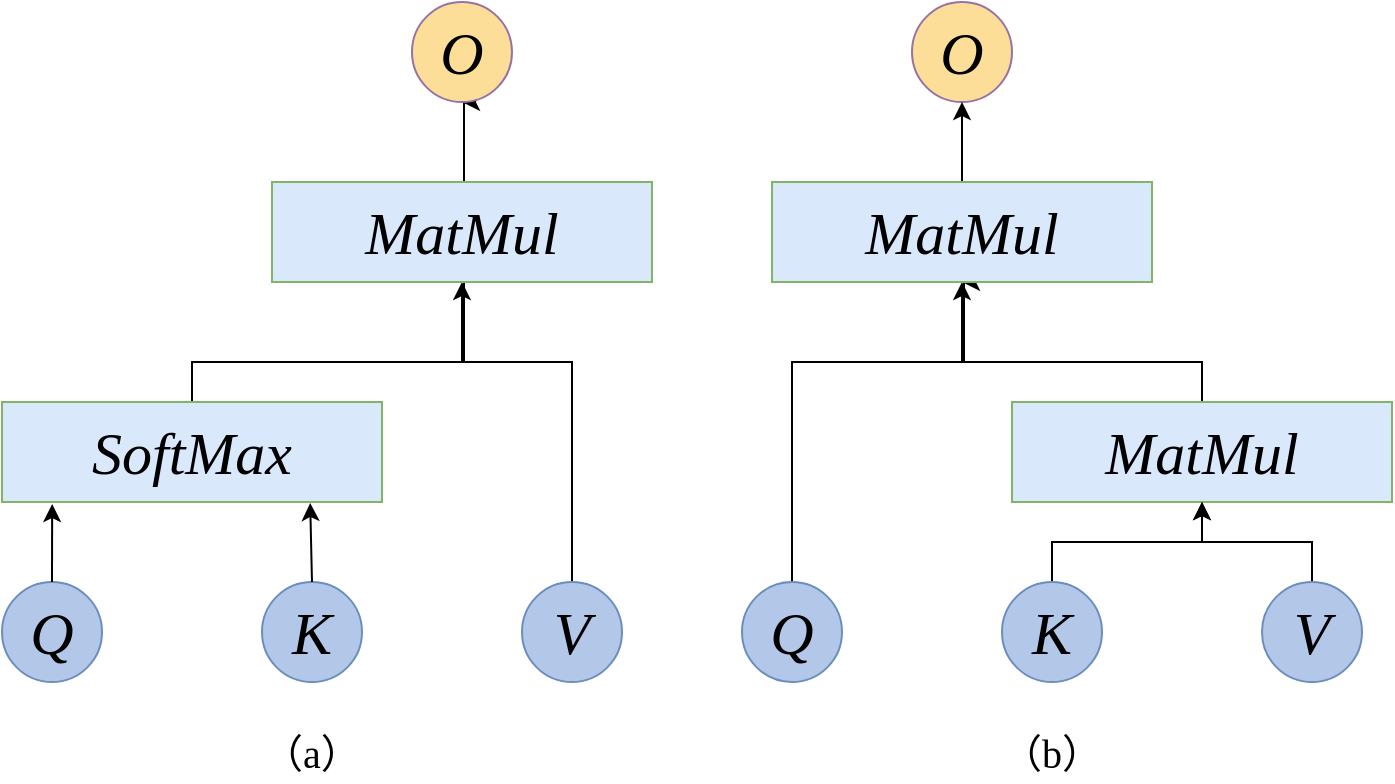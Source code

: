 <mxfile version="26.2.13">
  <diagram name="第 1 页" id="LDY6bGOpKqUVbtN2Xwsf">
    <mxGraphModel dx="1428" dy="766" grid="1" gridSize="10" guides="1" tooltips="1" connect="1" arrows="1" fold="1" page="1" pageScale="1" pageWidth="827" pageHeight="1169" math="0" shadow="0">
      <root>
        <mxCell id="0" />
        <mxCell id="1" parent="0" />
        <mxCell id="5o9evlOY7vxnB9uBkV90-20" style="edgeStyle=orthogonalEdgeStyle;rounded=0;orthogonalLoop=1;jettySize=auto;html=1;exitX=0.5;exitY=0;exitDx=0;exitDy=0;entryX=0.5;entryY=1;entryDx=0;entryDy=0;" edge="1" parent="1" source="5o9evlOY7vxnB9uBkV90-2" target="5o9evlOY7vxnB9uBkV90-19">
          <mxGeometry relative="1" as="geometry">
            <Array as="points">
              <mxPoint x="95" y="180" />
              <mxPoint x="230" y="180" />
            </Array>
          </mxGeometry>
        </mxCell>
        <mxCell id="5o9evlOY7vxnB9uBkV90-2" value="SoftMax" style="rounded=0;whiteSpace=wrap;html=1;fontFamily=Times New Roman;fontSize=30;fontStyle=2;fillColor=#dae8fc;strokeColor=#82b366;" vertex="1" parent="1">
          <mxGeometry y="200" width="190" height="50" as="geometry" />
        </mxCell>
        <mxCell id="5o9evlOY7vxnB9uBkV90-4" value="&lt;i&gt;Q&lt;/i&gt;" style="ellipse;whiteSpace=wrap;html=1;aspect=fixed;fontFamily=Times New Roman;fontSize=30;fillColor=#b3c7e9;strokeColor=#6c8ebf;" vertex="1" parent="1">
          <mxGeometry y="290" width="50" height="50" as="geometry" />
        </mxCell>
        <mxCell id="5o9evlOY7vxnB9uBkV90-6" value="&lt;i&gt;K&lt;/i&gt;" style="ellipse;whiteSpace=wrap;html=1;aspect=fixed;fontFamily=Times New Roman;fontSize=30;fillColor=#B3C7E9;strokeColor=#6c8ebf;" vertex="1" parent="1">
          <mxGeometry x="130" y="290" width="50" height="50" as="geometry" />
        </mxCell>
        <mxCell id="5o9evlOY7vxnB9uBkV90-21" style="edgeStyle=orthogonalEdgeStyle;rounded=0;orthogonalLoop=1;jettySize=auto;html=1;exitX=0.5;exitY=0;exitDx=0;exitDy=0;" edge="1" parent="1" source="5o9evlOY7vxnB9uBkV90-8">
          <mxGeometry relative="1" as="geometry">
            <mxPoint x="230" y="50" as="targetPoint" />
            <Array as="points">
              <mxPoint x="285" y="180" />
              <mxPoint x="231" y="180" />
            </Array>
          </mxGeometry>
        </mxCell>
        <mxCell id="5o9evlOY7vxnB9uBkV90-8" value="&lt;i&gt;V&lt;/i&gt;" style="ellipse;whiteSpace=wrap;html=1;aspect=fixed;fontFamily=Times New Roman;fontSize=30;fillColor=#B3C7E9;strokeColor=#6c8ebf;" vertex="1" parent="1">
          <mxGeometry x="260" y="290" width="50" height="50" as="geometry" />
        </mxCell>
        <mxCell id="5o9evlOY7vxnB9uBkV90-15" value="&lt;i&gt;O&lt;/i&gt;" style="ellipse;whiteSpace=wrap;html=1;aspect=fixed;fontFamily=Times New Roman;fontSize=30;fillColor=#fdde98;strokeColor=#9673a6;" vertex="1" parent="1">
          <mxGeometry x="205" width="50" height="50" as="geometry" />
        </mxCell>
        <mxCell id="5o9evlOY7vxnB9uBkV90-18" value="&lt;span style=&quot;font-style: normal;&quot;&gt;（a）&lt;/span&gt;" style="text;html=1;align=center;verticalAlign=middle;whiteSpace=wrap;rounded=0;fontFamily=Times New Roman;fontSize=20;fontStyle=2" vertex="1" parent="1">
          <mxGeometry x="125" y="360" width="60" height="30" as="geometry" />
        </mxCell>
        <mxCell id="5o9evlOY7vxnB9uBkV90-19" value="MatMul" style="rounded=0;whiteSpace=wrap;html=1;fontFamily=Times New Roman;fontSize=30;fontStyle=2;fillColor=#dae8fc;strokeColor=#82b366;" vertex="1" parent="1">
          <mxGeometry x="135" y="90" width="190" height="50" as="geometry" />
        </mxCell>
        <mxCell id="5o9evlOY7vxnB9uBkV90-22" style="edgeStyle=orthogonalEdgeStyle;rounded=0;orthogonalLoop=1;jettySize=auto;html=1;exitX=0.5;exitY=0;exitDx=0;exitDy=0;entryX=0.132;entryY=1.02;entryDx=0;entryDy=0;entryPerimeter=0;" edge="1" parent="1" source="5o9evlOY7vxnB9uBkV90-4" target="5o9evlOY7vxnB9uBkV90-2">
          <mxGeometry relative="1" as="geometry" />
        </mxCell>
        <mxCell id="5o9evlOY7vxnB9uBkV90-23" style="edgeStyle=orthogonalEdgeStyle;rounded=0;orthogonalLoop=1;jettySize=auto;html=1;exitX=0.5;exitY=0;exitDx=0;exitDy=0;entryX=0.811;entryY=1.01;entryDx=0;entryDy=0;entryPerimeter=0;" edge="1" parent="1" source="5o9evlOY7vxnB9uBkV90-6" target="5o9evlOY7vxnB9uBkV90-2">
          <mxGeometry relative="1" as="geometry" />
        </mxCell>
        <mxCell id="5o9evlOY7vxnB9uBkV90-39" style="edgeStyle=orthogonalEdgeStyle;rounded=0;orthogonalLoop=1;jettySize=auto;html=1;exitX=0.5;exitY=0;exitDx=0;exitDy=0;" edge="1" parent="1" source="5o9evlOY7vxnB9uBkV90-26">
          <mxGeometry relative="1" as="geometry">
            <mxPoint x="480" y="140" as="targetPoint" />
            <Array as="points">
              <mxPoint x="600" y="180" />
              <mxPoint x="481" y="180" />
            </Array>
          </mxGeometry>
        </mxCell>
        <mxCell id="5o9evlOY7vxnB9uBkV90-26" value="MatMul" style="rounded=0;whiteSpace=wrap;html=1;fontFamily=Times New Roman;fontSize=30;fontStyle=2;fillColor=#dae8fc;strokeColor=#82b366;" vertex="1" parent="1">
          <mxGeometry x="505" y="200" width="190" height="50" as="geometry" />
        </mxCell>
        <mxCell id="5o9evlOY7vxnB9uBkV90-38" style="edgeStyle=orthogonalEdgeStyle;rounded=0;orthogonalLoop=1;jettySize=auto;html=1;exitX=0.5;exitY=0;exitDx=0;exitDy=0;entryX=0.5;entryY=1;entryDx=0;entryDy=0;" edge="1" parent="1" source="5o9evlOY7vxnB9uBkV90-27" target="5o9evlOY7vxnB9uBkV90-33">
          <mxGeometry relative="1" as="geometry">
            <Array as="points">
              <mxPoint x="395" y="180" />
              <mxPoint x="480" y="180" />
            </Array>
          </mxGeometry>
        </mxCell>
        <mxCell id="5o9evlOY7vxnB9uBkV90-27" value="&lt;i&gt;Q&lt;/i&gt;" style="ellipse;whiteSpace=wrap;html=1;aspect=fixed;fontFamily=Times New Roman;fontSize=30;fillColor=#b3c7e9;strokeColor=#6c8ebf;" vertex="1" parent="1">
          <mxGeometry x="370" y="290" width="50" height="50" as="geometry" />
        </mxCell>
        <mxCell id="5o9evlOY7vxnB9uBkV90-36" style="edgeStyle=orthogonalEdgeStyle;rounded=0;orthogonalLoop=1;jettySize=auto;html=1;exitX=0.5;exitY=0;exitDx=0;exitDy=0;entryX=0.5;entryY=1;entryDx=0;entryDy=0;" edge="1" parent="1" source="5o9evlOY7vxnB9uBkV90-28" target="5o9evlOY7vxnB9uBkV90-26">
          <mxGeometry relative="1" as="geometry" />
        </mxCell>
        <mxCell id="5o9evlOY7vxnB9uBkV90-28" value="&lt;i&gt;K&lt;/i&gt;" style="ellipse;whiteSpace=wrap;html=1;aspect=fixed;fontFamily=Times New Roman;fontSize=30;fillColor=#B3C7E9;strokeColor=#6c8ebf;" vertex="1" parent="1">
          <mxGeometry x="500" y="290" width="50" height="50" as="geometry" />
        </mxCell>
        <mxCell id="5o9evlOY7vxnB9uBkV90-37" style="edgeStyle=orthogonalEdgeStyle;rounded=0;orthogonalLoop=1;jettySize=auto;html=1;exitX=0.5;exitY=0;exitDx=0;exitDy=0;entryX=0.5;entryY=1;entryDx=0;entryDy=0;" edge="1" parent="1" source="5o9evlOY7vxnB9uBkV90-30" target="5o9evlOY7vxnB9uBkV90-26">
          <mxGeometry relative="1" as="geometry" />
        </mxCell>
        <mxCell id="5o9evlOY7vxnB9uBkV90-30" value="&lt;i&gt;V&lt;/i&gt;" style="ellipse;whiteSpace=wrap;html=1;aspect=fixed;fontFamily=Times New Roman;fontSize=30;fillColor=#B3C7E9;strokeColor=#6c8ebf;" vertex="1" parent="1">
          <mxGeometry x="630" y="290" width="50" height="50" as="geometry" />
        </mxCell>
        <mxCell id="5o9evlOY7vxnB9uBkV90-31" value="&lt;i&gt;O&lt;/i&gt;" style="ellipse;whiteSpace=wrap;html=1;aspect=fixed;fontFamily=Times New Roman;fontSize=30;fillColor=#fdde98;strokeColor=#9673a6;" vertex="1" parent="1">
          <mxGeometry x="455" width="50" height="50" as="geometry" />
        </mxCell>
        <mxCell id="5o9evlOY7vxnB9uBkV90-32" value="&lt;span style=&quot;font-style: normal;&quot;&gt;（b）&lt;/span&gt;" style="text;html=1;align=center;verticalAlign=middle;whiteSpace=wrap;rounded=0;fontFamily=Times New Roman;fontSize=20;fontStyle=2" vertex="1" parent="1">
          <mxGeometry x="495" y="360" width="60" height="30" as="geometry" />
        </mxCell>
        <mxCell id="5o9evlOY7vxnB9uBkV90-40" style="edgeStyle=orthogonalEdgeStyle;rounded=0;orthogonalLoop=1;jettySize=auto;html=1;exitX=0.5;exitY=0;exitDx=0;exitDy=0;entryX=0.5;entryY=1;entryDx=0;entryDy=0;" edge="1" parent="1" source="5o9evlOY7vxnB9uBkV90-33" target="5o9evlOY7vxnB9uBkV90-31">
          <mxGeometry relative="1" as="geometry" />
        </mxCell>
        <mxCell id="5o9evlOY7vxnB9uBkV90-33" value="MatMul" style="rounded=0;whiteSpace=wrap;html=1;fontFamily=Times New Roman;fontSize=30;fontStyle=2;fillColor=#dae8fc;strokeColor=#82b366;" vertex="1" parent="1">
          <mxGeometry x="385" y="90" width="190" height="50" as="geometry" />
        </mxCell>
      </root>
    </mxGraphModel>
  </diagram>
</mxfile>
